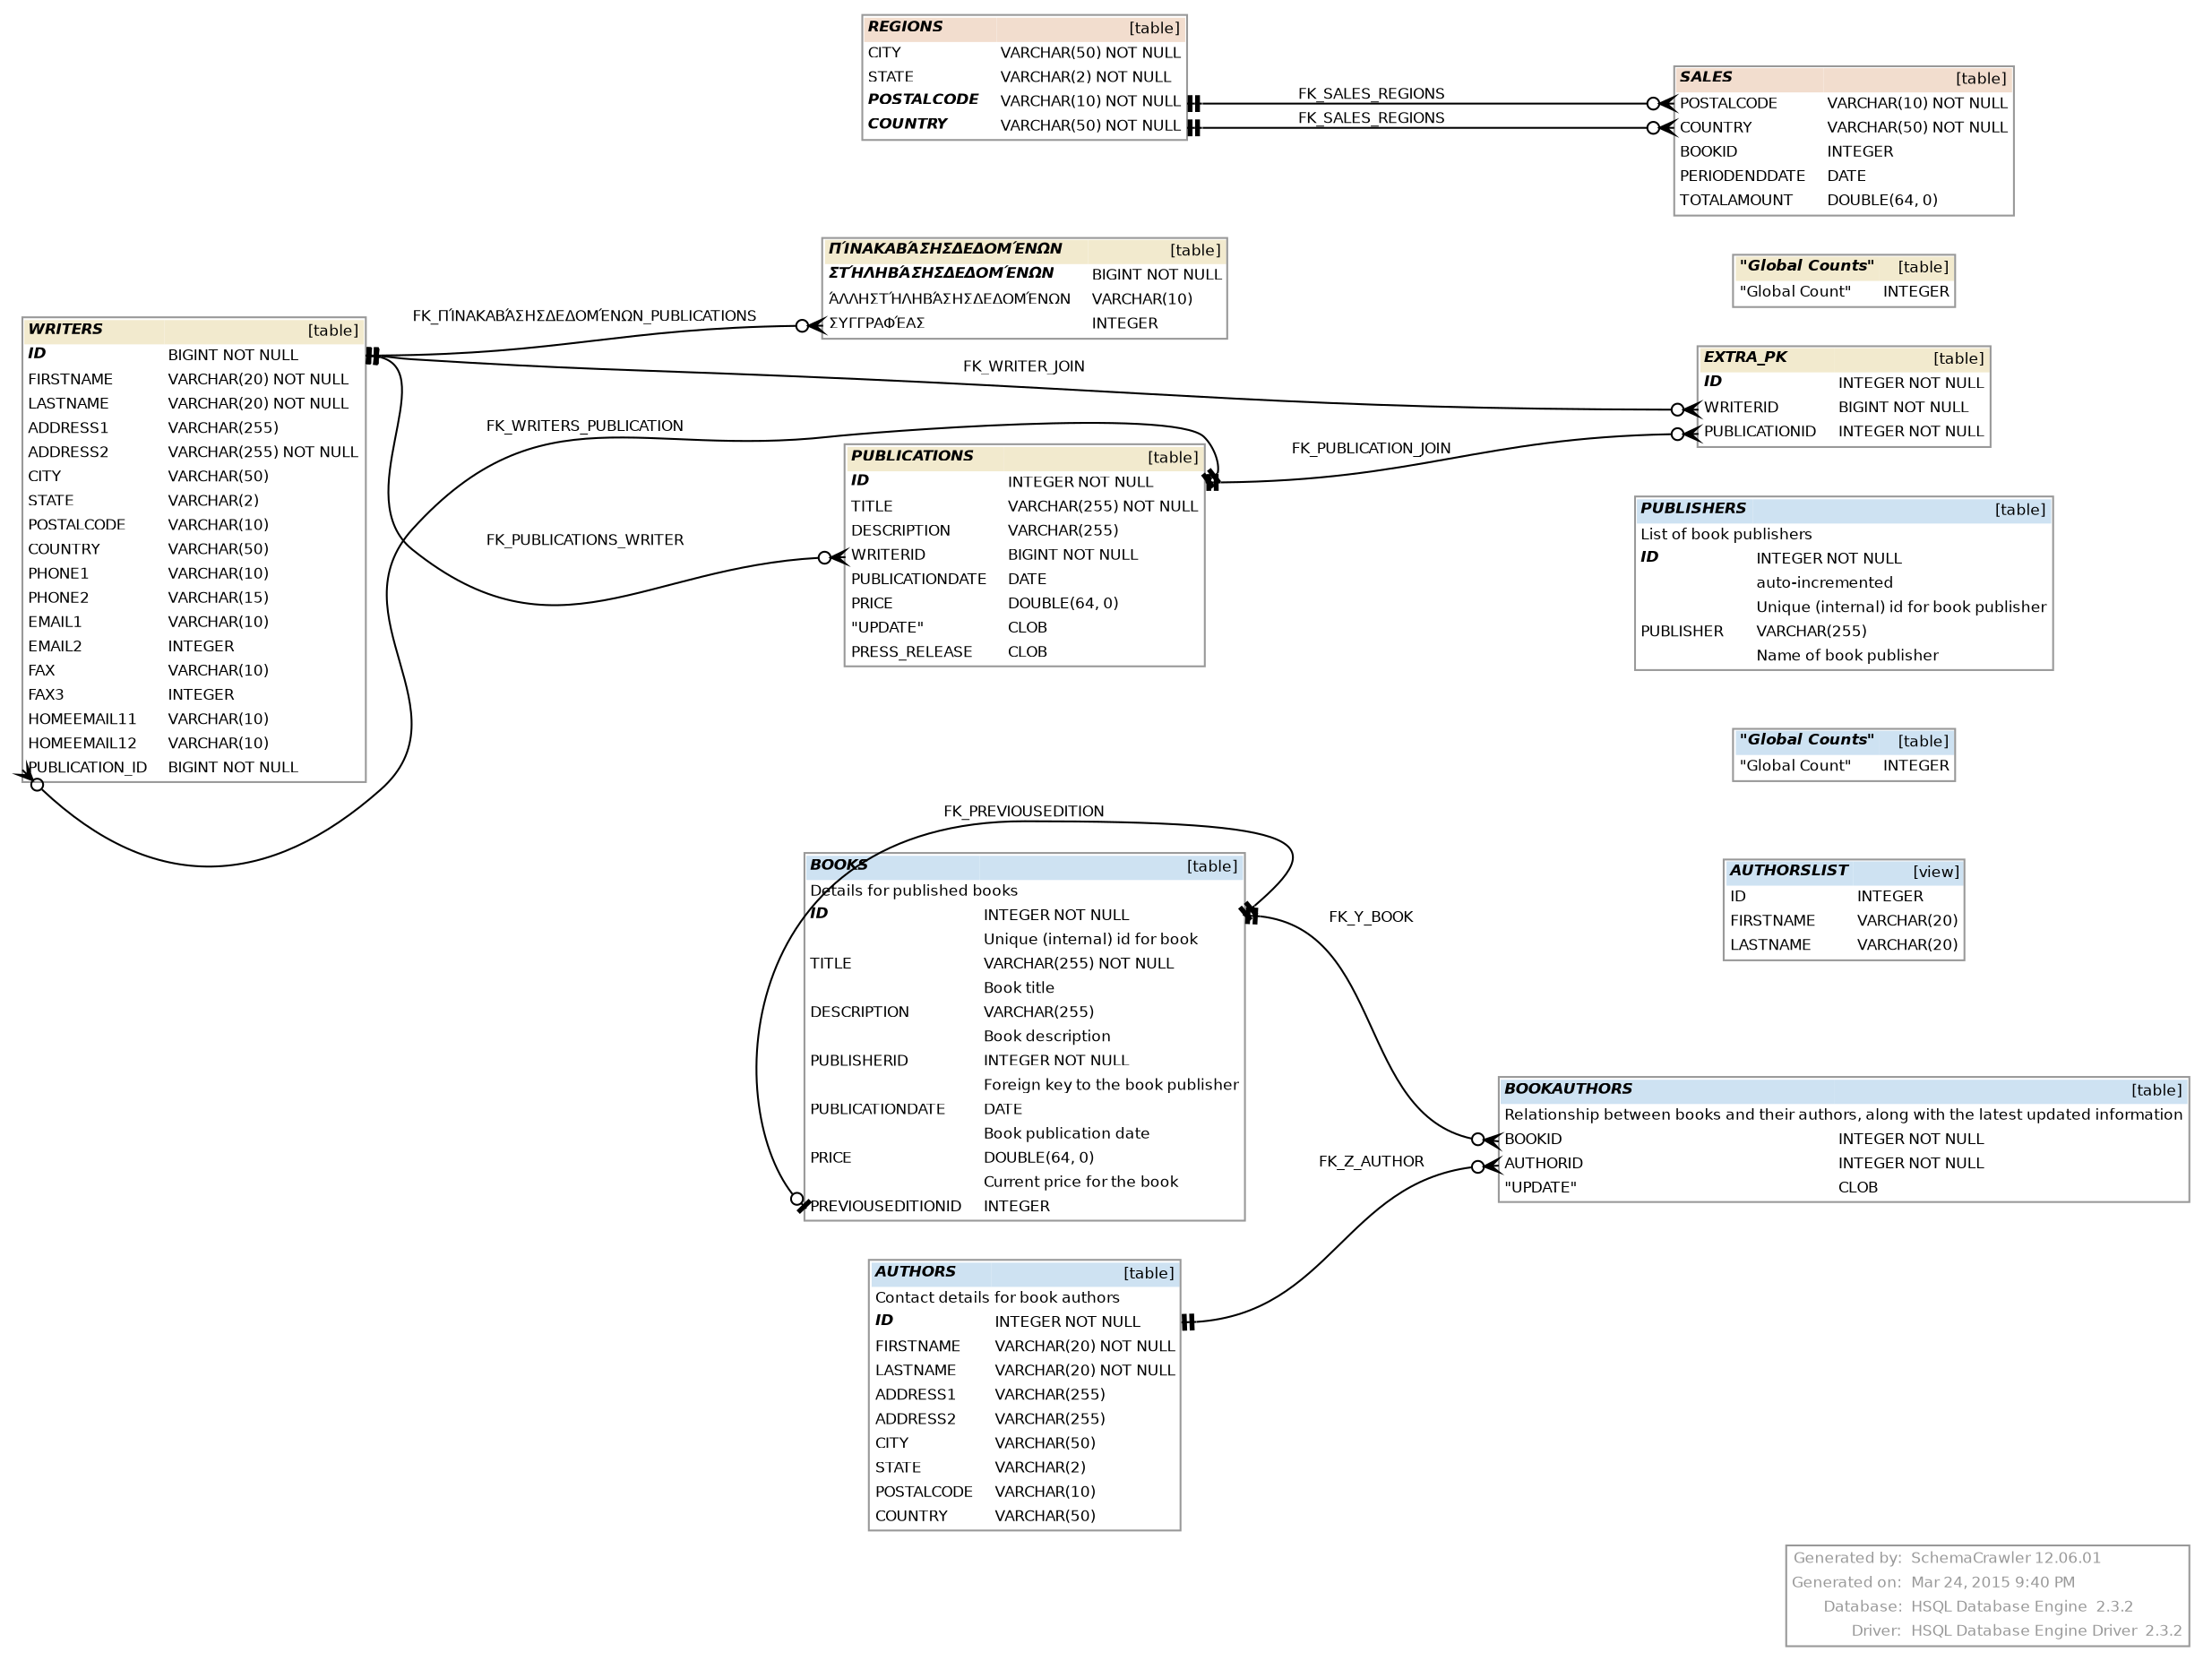 digraph "SchemaCrawler_Diagram" {

  graph [
    nodesep="0.18"
    ranksep="0.46"
    rankdir="RL"
    fontname="Helvetica"
    fontsize="8"
  ];
  
  node [
    fontname="Helvetica"
    fontsize="8"
    shape="plaintext"
  ];
  
  edge [
    fontname="Helvetica"
    fontsize="8"  
    arrowsize="0.8"
  ];


  graph [fontcolor="#999999", 
    label=<
<table color="#999999" border="1" cellborder="0" cellspacing="0">
	<tr>
		<td align='right'>Generated by:</td>
		<td align='left'>SchemaCrawler 12.06.01</td>
	</tr>
	<tr>
		<td align='right'>Generated on:</td>
		<td align='left'>Mar 24, 2015 9:40 PM</td>
	</tr>
	<tr>
		<td align='right'>Database:</td>
		<td align='left'>HSQL Database Engine  2.3.2</td>
	</tr>
	<tr>
		<td align='right'>Driver:</td>
		<td align='left'>HSQL Database Engine Driver  2.3.2</td>
	</tr>
      </table>    >
    labeljust=r
    labelloc=b
  ];

  /* PUBLIC.BOOKS.AUTHORS -=-=-=-=-=-=-=-=-=-=-=-=-=- */
  "authors_a0708ac5" [
    label=<
      <table border="1" cellborder="0" cellpadding="2" cellspacing="0" bgcolor="white" color="#999999">
	<tr>
		<td colspan='2' bgcolor='#CEE2F2' align='left'><b><i>AUTHORS</i></b></td>
		<td bgcolor='#CEE2F2' align='right'>[table]</td>
	</tr>
	<tr>
		<td colspan='3' align='left'>Contact details for book authors</td>
	</tr>
	<tr>
		<td port='id_a0708ac5.start' align='left'><b><i>ID</i></b></td>
		<td align='left'> </td>
		<td port='id_a0708ac5.end' align='left'>INTEGER NOT NULL</td>
	</tr>
	<tr>
		<td port='firstname_a0708ac5.start' align='left'>FIRSTNAME</td>
		<td align='left'> </td>
		<td port='firstname_a0708ac5.end' align='left'>VARCHAR(20) NOT NULL</td>
	</tr>
	<tr>
		<td port='lastname_a0708ac5.start' align='left'>LASTNAME</td>
		<td align='left'> </td>
		<td port='lastname_a0708ac5.end' align='left'>VARCHAR(20) NOT NULL</td>
	</tr>
	<tr>
		<td port='address1_a0708ac5.start' align='left'>ADDRESS1</td>
		<td align='left'> </td>
		<td port='address1_a0708ac5.end' align='left'>VARCHAR(255)</td>
	</tr>
	<tr>
		<td port='address2_a0708ac5.start' align='left'>ADDRESS2</td>
		<td align='left'> </td>
		<td port='address2_a0708ac5.end' align='left'>VARCHAR(255)</td>
	</tr>
	<tr>
		<td port='city_a0708ac5.start' align='left'>CITY</td>
		<td align='left'> </td>
		<td port='city_a0708ac5.end' align='left'>VARCHAR(50)</td>
	</tr>
	<tr>
		<td port='state_a0708ac5.start' align='left'>STATE</td>
		<td align='left'> </td>
		<td port='state_a0708ac5.end' align='left'>VARCHAR(2)</td>
	</tr>
	<tr>
		<td port='postalcode_a0708ac5.start' align='left'>POSTALCODE</td>
		<td align='left'> </td>
		<td port='postalcode_a0708ac5.end' align='left'>VARCHAR(10)</td>
	</tr>
	<tr>
		<td port='country_a0708ac5.start' align='left'>COUNTRY</td>
		<td align='left'> </td>
		<td port='country_a0708ac5.end' align='left'>VARCHAR(50)</td>
	</tr>
      </table>
    >
  ];

  "bookauthors_a0708ac5":"authorid_a0708ac5.start":w -> "authors_a0708ac5":"id_a0708ac5.end":e [label=<FK_Z_AUTHOR> style="solid" dir="both" arrowhead="teetee" arrowtail="crowodot"];


  /* PUBLIC.BOOKS.AUTHORSLIST -=-=-=-=-=-=-=-=-=-=-=-=-=- */
  "authorslist_a0708ac5" [
    label=<
      <table border="1" cellborder="0" cellpadding="2" cellspacing="0" bgcolor="white" color="#999999">
	<tr>
		<td colspan='2' bgcolor='#CEE2F2' align='left'><b><i>AUTHORSLIST</i></b></td>
		<td bgcolor='#CEE2F2' align='right'>[view]</td>
	</tr>
	<tr>
		<td port='id_a0708ac5.start' align='left'>ID</td>
		<td align='left'> </td>
		<td port='id_a0708ac5.end' align='left'>INTEGER</td>
	</tr>
	<tr>
		<td port='firstname_a0708ac5.start' align='left'>FIRSTNAME</td>
		<td align='left'> </td>
		<td port='firstname_a0708ac5.end' align='left'>VARCHAR(20)</td>
	</tr>
	<tr>
		<td port='lastname_a0708ac5.start' align='left'>LASTNAME</td>
		<td align='left'> </td>
		<td port='lastname_a0708ac5.end' align='left'>VARCHAR(20)</td>
	</tr>
      </table>
    >
  ];



  /* PUBLIC.BOOKS.BOOKAUTHORS -=-=-=-=-=-=-=-=-=-=-=-=-=- */
  "bookauthors_a0708ac5" [
    label=<
      <table border="1" cellborder="0" cellpadding="2" cellspacing="0" bgcolor="white" color="#999999">
	<tr>
		<td colspan='2' bgcolor='#CEE2F2' align='left'><b><i>BOOKAUTHORS</i></b></td>
		<td bgcolor='#CEE2F2' align='right'>[table]</td>
	</tr>
	<tr>
		<td colspan='3' align='left'>Relationship between books and their authors, along with the latest updated information</td>
	</tr>
	<tr>
		<td port='bookid_a0708ac5.start' align='left'>BOOKID</td>
		<td align='left'> </td>
		<td port='bookid_a0708ac5.end' align='left'>INTEGER NOT NULL</td>
	</tr>
	<tr>
		<td port='authorid_a0708ac5.start' align='left'>AUTHORID</td>
		<td align='left'> </td>
		<td port='authorid_a0708ac5.end' align='left'>INTEGER NOT NULL</td>
	</tr>
	<tr>
		<td port='update_a0708ac5.start' align='left'>"UPDATE"</td>
		<td align='left'> </td>
		<td port='update_a0708ac5.end' align='left'>CLOB</td>
	</tr>
      </table>
    >
  ];



  /* PUBLIC.BOOKS.BOOKS -=-=-=-=-=-=-=-=-=-=-=-=-=- */
  "books_a0708ac5" [
    label=<
      <table border="1" cellborder="0" cellpadding="2" cellspacing="0" bgcolor="white" color="#999999">
	<tr>
		<td colspan='2' bgcolor='#CEE2F2' align='left'><b><i>BOOKS</i></b></td>
		<td bgcolor='#CEE2F2' align='right'>[table]</td>
	</tr>
	<tr>
		<td colspan='3' align='left'>Details for published books</td>
	</tr>
	<tr>
		<td port='id_a0708ac5.start' align='left'><b><i>ID</i></b></td>
		<td align='left'> </td>
		<td port='id_a0708ac5.end' align='left'>INTEGER NOT NULL</td>
	</tr>
	<tr>
		<td align='left'></td>
		<td align='left'> </td>
		<td align='left'>Unique (internal) id for book</td>
	</tr>
	<tr>
		<td port='title_a0708ac5.start' align='left'>TITLE</td>
		<td align='left'> </td>
		<td port='title_a0708ac5.end' align='left'>VARCHAR(255) NOT NULL</td>
	</tr>
	<tr>
		<td align='left'></td>
		<td align='left'> </td>
		<td align='left'>Book title</td>
	</tr>
	<tr>
		<td port='description_a0708ac5.start' align='left'>DESCRIPTION</td>
		<td align='left'> </td>
		<td port='description_a0708ac5.end' align='left'>VARCHAR(255)</td>
	</tr>
	<tr>
		<td align='left'></td>
		<td align='left'> </td>
		<td align='left'>Book description</td>
	</tr>
	<tr>
		<td port='publisherid_a0708ac5.start' align='left'>PUBLISHERID</td>
		<td align='left'> </td>
		<td port='publisherid_a0708ac5.end' align='left'>INTEGER NOT NULL</td>
	</tr>
	<tr>
		<td align='left'></td>
		<td align='left'> </td>
		<td align='left'>Foreign key to the book publisher</td>
	</tr>
	<tr>
		<td port='publicationdate_a0708ac5.start' align='left'>PUBLICATIONDATE</td>
		<td align='left'> </td>
		<td port='publicationdate_a0708ac5.end' align='left'>DATE</td>
	</tr>
	<tr>
		<td align='left'></td>
		<td align='left'> </td>
		<td align='left'>Book publication date</td>
	</tr>
	<tr>
		<td port='price_a0708ac5.start' align='left'>PRICE</td>
		<td align='left'> </td>
		<td port='price_a0708ac5.end' align='left'>DOUBLE(64, 0)</td>
	</tr>
	<tr>
		<td align='left'></td>
		<td align='left'> </td>
		<td align='left'>Current price for the book</td>
	</tr>
	<tr>
		<td port='previouseditionid_a0708ac5.start' align='left'>PREVIOUSEDITIONID</td>
		<td align='left'> </td>
		<td port='previouseditionid_a0708ac5.end' align='left'>INTEGER</td>
	</tr>
      </table>
    >
  ];

  "bookauthors_a0708ac5":"bookid_a0708ac5.start":w -> "books_a0708ac5":"id_a0708ac5.end":e [label=<FK_Y_BOOK> style="solid" dir="both" arrowhead="teetee" arrowtail="crowodot"];
  "books_a0708ac5":"previouseditionid_a0708ac5.start":w -> "books_a0708ac5":"id_a0708ac5.end":e [label=<FK_PREVIOUSEDITION> style="solid" dir="both" arrowhead="teetee" arrowtail="teeodot"];


  /* PUBLIC.BOOKS."Global Counts" -=-=-=-=-=-=-=-=-=-=-=-=-=- */
  "globalcounts_a0708ac5" [
    label=<
      <table border="1" cellborder="0" cellpadding="2" cellspacing="0" bgcolor="white" color="#999999">
	<tr>
		<td colspan='2' bgcolor='#CEE2F2' align='left'><b><i>"Global Counts"</i></b></td>
		<td bgcolor='#CEE2F2' align='right'>[table]</td>
	</tr>
	<tr>
		<td port='globalcount_a0708ac5.start' align='left'>"Global Count"</td>
		<td align='left'> </td>
		<td port='globalcount_a0708ac5.end' align='left'>INTEGER</td>
	</tr>
      </table>
    >
  ];



  /* PUBLIC.BOOKS.PUBLISHERS -=-=-=-=-=-=-=-=-=-=-=-=-=- */
  "publishers_a0708ac5" [
    label=<
      <table border="1" cellborder="0" cellpadding="2" cellspacing="0" bgcolor="white" color="#999999">
	<tr>
		<td colspan='2' bgcolor='#CEE2F2' align='left'><b><i>PUBLISHERS</i></b></td>
		<td bgcolor='#CEE2F2' align='right'>[table]</td>
	</tr>
	<tr>
		<td colspan='3' align='left'>List of book publishers</td>
	</tr>
	<tr>
		<td port='id_a0708ac5.start' align='left'><b><i>ID</i></b></td>
		<td align='left'> </td>
		<td port='id_a0708ac5.end' align='left'>INTEGER NOT NULL</td>
	</tr>
	<tr>
		<td align='left'></td>
		<td align='left'> </td>
		<td align='left'>auto-incremented</td>
	</tr>
	<tr>
		<td align='left'></td>
		<td align='left'> </td>
		<td align='left'>Unique (internal) id for book publisher</td>
	</tr>
	<tr>
		<td port='publisher_a0708ac5.start' align='left'>PUBLISHER</td>
		<td align='left'> </td>
		<td port='publisher_a0708ac5.end' align='left'>VARCHAR(255)</td>
	</tr>
	<tr>
		<td align='left'></td>
		<td align='left'> </td>
		<td align='left'>Name of book publisher</td>
	</tr>
      </table>
    >
  ];



  /* PUBLIC.FOR_LINT.EXTRA_PK -=-=-=-=-=-=-=-=-=-=-=-=-=- */
  "extra_pk_2e5fc3be" [
    label=<
      <table border="1" cellborder="0" cellpadding="2" cellspacing="0" bgcolor="white" color="#999999">
	<tr>
		<td colspan='2' bgcolor='#F2EACE' align='left'><b><i>EXTRA_PK</i></b></td>
		<td bgcolor='#F2EACE' align='right'>[table]</td>
	</tr>
	<tr>
		<td port='id_2e5fc3be.start' align='left'><b><i>ID</i></b></td>
		<td align='left'> </td>
		<td port='id_2e5fc3be.end' align='left'>INTEGER NOT NULL</td>
	</tr>
	<tr>
		<td port='writerid_2e5fc3be.start' align='left'>WRITERID</td>
		<td align='left'> </td>
		<td port='writerid_2e5fc3be.end' align='left'>BIGINT NOT NULL</td>
	</tr>
	<tr>
		<td port='publicationid_2e5fc3be.start' align='left'>PUBLICATIONID</td>
		<td align='left'> </td>
		<td port='publicationid_2e5fc3be.end' align='left'>INTEGER NOT NULL</td>
	</tr>
      </table>
    >
  ];



  /* PUBLIC.FOR_LINT."Global Counts" -=-=-=-=-=-=-=-=-=-=-=-=-=- */
  "globalcounts_2e5fc3be" [
    label=<
      <table border="1" cellborder="0" cellpadding="2" cellspacing="0" bgcolor="white" color="#999999">
	<tr>
		<td colspan='2' bgcolor='#F2EACE' align='left'><b><i>"Global Counts"</i></b></td>
		<td bgcolor='#F2EACE' align='right'>[table]</td>
	</tr>
	<tr>
		<td port='globalcount_2e5fc3be.start' align='left'>"Global Count"</td>
		<td align='left'> </td>
		<td port='globalcount_2e5fc3be.end' align='left'>INTEGER</td>
	</tr>
      </table>
    >
  ];



  /* PUBLIC.FOR_LINT.PUBLICATIONS -=-=-=-=-=-=-=-=-=-=-=-=-=- */
  "publications_2e5fc3be" [
    label=<
      <table border="1" cellborder="0" cellpadding="2" cellspacing="0" bgcolor="white" color="#999999">
	<tr>
		<td colspan='2' bgcolor='#F2EACE' align='left'><b><i>PUBLICATIONS</i></b></td>
		<td bgcolor='#F2EACE' align='right'>[table]</td>
	</tr>
	<tr>
		<td port='id_2e5fc3be.start' align='left'><b><i>ID</i></b></td>
		<td align='left'> </td>
		<td port='id_2e5fc3be.end' align='left'>INTEGER NOT NULL</td>
	</tr>
	<tr>
		<td port='title_2e5fc3be.start' align='left'>TITLE</td>
		<td align='left'> </td>
		<td port='title_2e5fc3be.end' align='left'>VARCHAR(255) NOT NULL</td>
	</tr>
	<tr>
		<td port='description_2e5fc3be.start' align='left'>DESCRIPTION</td>
		<td align='left'> </td>
		<td port='description_2e5fc3be.end' align='left'>VARCHAR(255)</td>
	</tr>
	<tr>
		<td port='writerid_2e5fc3be.start' align='left'>WRITERID</td>
		<td align='left'> </td>
		<td port='writerid_2e5fc3be.end' align='left'>BIGINT NOT NULL</td>
	</tr>
	<tr>
		<td port='publicationdate_2e5fc3be.start' align='left'>PUBLICATIONDATE</td>
		<td align='left'> </td>
		<td port='publicationdate_2e5fc3be.end' align='left'>DATE</td>
	</tr>
	<tr>
		<td port='price_2e5fc3be.start' align='left'>PRICE</td>
		<td align='left'> </td>
		<td port='price_2e5fc3be.end' align='left'>DOUBLE(64, 0)</td>
	</tr>
	<tr>
		<td port='update_2e5fc3be.start' align='left'>"UPDATE"</td>
		<td align='left'> </td>
		<td port='update_2e5fc3be.end' align='left'>CLOB</td>
	</tr>
	<tr>
		<td port='press_release_2e5fc3be.start' align='left'>PRESS_RELEASE</td>
		<td align='left'> </td>
		<td port='press_release_2e5fc3be.end' align='left'>CLOB</td>
	</tr>
      </table>
    >
  ];

  "extra_pk_2e5fc3be":"publicationid_2e5fc3be.start":w -> "publications_2e5fc3be":"id_2e5fc3be.end":e [label=<FK_PUBLICATION_JOIN> style="solid" dir="both" arrowhead="teetee" arrowtail="crowodot"];
  "writers_2e5fc3be":"publication_id_2e5fc3be.start":w -> "publications_2e5fc3be":"id_2e5fc3be.end":e [label=<FK_WRITERS_PUBLICATION> style="solid" dir="both" arrowhead="teetee" arrowtail="crowodot"];


  /* PUBLIC.FOR_LINT.WRITERS -=-=-=-=-=-=-=-=-=-=-=-=-=- */
  "writers_2e5fc3be" [
    label=<
      <table border="1" cellborder="0" cellpadding="2" cellspacing="0" bgcolor="white" color="#999999">
	<tr>
		<td colspan='2' bgcolor='#F2EACE' align='left'><b><i>WRITERS</i></b></td>
		<td bgcolor='#F2EACE' align='right'>[table]</td>
	</tr>
	<tr>
		<td port='id_2e5fc3be.start' align='left'><b><i>ID</i></b></td>
		<td align='left'> </td>
		<td port='id_2e5fc3be.end' align='left'>BIGINT NOT NULL</td>
	</tr>
	<tr>
		<td port='firstname_2e5fc3be.start' align='left'>FIRSTNAME</td>
		<td align='left'> </td>
		<td port='firstname_2e5fc3be.end' align='left'>VARCHAR(20) NOT NULL</td>
	</tr>
	<tr>
		<td port='lastname_2e5fc3be.start' align='left'>LASTNAME</td>
		<td align='left'> </td>
		<td port='lastname_2e5fc3be.end' align='left'>VARCHAR(20) NOT NULL</td>
	</tr>
	<tr>
		<td port='address1_2e5fc3be.start' align='left'>ADDRESS1</td>
		<td align='left'> </td>
		<td port='address1_2e5fc3be.end' align='left'>VARCHAR(255)</td>
	</tr>
	<tr>
		<td port='address2_2e5fc3be.start' align='left'>ADDRESS2</td>
		<td align='left'> </td>
		<td port='address2_2e5fc3be.end' align='left'>VARCHAR(255) NOT NULL</td>
	</tr>
	<tr>
		<td port='city_2e5fc3be.start' align='left'>CITY</td>
		<td align='left'> </td>
		<td port='city_2e5fc3be.end' align='left'>VARCHAR(50)</td>
	</tr>
	<tr>
		<td port='state_2e5fc3be.start' align='left'>STATE</td>
		<td align='left'> </td>
		<td port='state_2e5fc3be.end' align='left'>VARCHAR(2)</td>
	</tr>
	<tr>
		<td port='postalcode_2e5fc3be.start' align='left'>POSTALCODE</td>
		<td align='left'> </td>
		<td port='postalcode_2e5fc3be.end' align='left'>VARCHAR(10)</td>
	</tr>
	<tr>
		<td port='country_2e5fc3be.start' align='left'>COUNTRY</td>
		<td align='left'> </td>
		<td port='country_2e5fc3be.end' align='left'>VARCHAR(50)</td>
	</tr>
	<tr>
		<td port='phone1_2e5fc3be.start' align='left'>PHONE1</td>
		<td align='left'> </td>
		<td port='phone1_2e5fc3be.end' align='left'>VARCHAR(10)</td>
	</tr>
	<tr>
		<td port='phone2_2e5fc3be.start' align='left'>PHONE2</td>
		<td align='left'> </td>
		<td port='phone2_2e5fc3be.end' align='left'>VARCHAR(15)</td>
	</tr>
	<tr>
		<td port='email1_2e5fc3be.start' align='left'>EMAIL1</td>
		<td align='left'> </td>
		<td port='email1_2e5fc3be.end' align='left'>VARCHAR(10)</td>
	</tr>
	<tr>
		<td port='email2_2e5fc3be.start' align='left'>EMAIL2</td>
		<td align='left'> </td>
		<td port='email2_2e5fc3be.end' align='left'>INTEGER</td>
	</tr>
	<tr>
		<td port='fax_2e5fc3be.start' align='left'>FAX</td>
		<td align='left'> </td>
		<td port='fax_2e5fc3be.end' align='left'>VARCHAR(10)</td>
	</tr>
	<tr>
		<td port='fax3_2e5fc3be.start' align='left'>FAX3</td>
		<td align='left'> </td>
		<td port='fax3_2e5fc3be.end' align='left'>INTEGER</td>
	</tr>
	<tr>
		<td port='homeemail11_2e5fc3be.start' align='left'>HOMEEMAIL11</td>
		<td align='left'> </td>
		<td port='homeemail11_2e5fc3be.end' align='left'>VARCHAR(10)</td>
	</tr>
	<tr>
		<td port='homeemail12_2e5fc3be.start' align='left'>HOMEEMAIL12</td>
		<td align='left'> </td>
		<td port='homeemail12_2e5fc3be.end' align='left'>VARCHAR(10)</td>
	</tr>
	<tr>
		<td port='publication_id_2e5fc3be.start' align='left'>PUBLICATION_ID</td>
		<td align='left'> </td>
		<td port='publication_id_2e5fc3be.end' align='left'>BIGINT NOT NULL</td>
	</tr>
      </table>
    >
  ];

  "extra_pk_2e5fc3be":"writerid_2e5fc3be.start":w -> "writers_2e5fc3be":"id_2e5fc3be.end":e [label=<FK_WRITER_JOIN> style="solid" dir="both" arrowhead="teetee" arrowtail="crowodot"];
  "publications_2e5fc3be":"writerid_2e5fc3be.start":w -> "writers_2e5fc3be":"id_2e5fc3be.end":e [label=<FK_PUBLICATIONS_WRITER> style="solid" dir="both" arrowhead="teetee" arrowtail="crowodot"];
  "πίνακαβάσησδεδομένων_2e5fc3be":"συγγραφέασ_2e5fc3be.start":w -> "writers_2e5fc3be":"id_2e5fc3be.end":e [label=<FK_ΠΊΝΑΚΑΒΆΣΗΣΔΕΔΟΜΈΝΩΝ_PUBLICATIONS> style="solid" dir="both" arrowhead="teetee" arrowtail="crowodot"];


  /* PUBLIC.FOR_LINT.ΠΊΝΑΚΑΒΆΣΗΣΔΕΔΟΜΈΝΩΝ -=-=-=-=-=-=-=-=-=-=-=-=-=- */
  "πίνακαβάσησδεδομένων_2e5fc3be" [
    label=<
      <table border="1" cellborder="0" cellpadding="2" cellspacing="0" bgcolor="white" color="#999999">
	<tr>
		<td colspan='2' bgcolor='#F2EACE' align='left'><b><i>ΠΊΝΑΚΑΒΆΣΗΣΔΕΔΟΜΈΝΩΝ</i></b></td>
		<td bgcolor='#F2EACE' align='right'>[table]</td>
	</tr>
	<tr>
		<td port='στήληβάσησδεδομένων_2e5fc3be.start' align='left'><b><i>ΣΤΉΛΗΒΆΣΗΣΔΕΔΟΜΈΝΩΝ</i></b></td>
		<td align='left'> </td>
		<td port='στήληβάσησδεδομένων_2e5fc3be.end' align='left'>BIGINT NOT NULL</td>
	</tr>
	<tr>
		<td port='άλληστήληβάσησδεδομένων_2e5fc3be.start' align='left'>ΆΛΛΗΣΤΉΛΗΒΆΣΗΣΔΕΔΟΜΈΝΩΝ</td>
		<td align='left'> </td>
		<td port='άλληστήληβάσησδεδομένων_2e5fc3be.end' align='left'>VARCHAR(10)</td>
	</tr>
	<tr>
		<td port='συγγραφέασ_2e5fc3be.start' align='left'>ΣΥΓΓΡΑΦΈΑΣ</td>
		<td align='left'> </td>
		<td port='συγγραφέασ_2e5fc3be.end' align='left'>INTEGER</td>
	</tr>
      </table>
    >
  ];



  /* PUBLIC."PUBLISHER SALES".REGIONS -=-=-=-=-=-=-=-=-=-=-=-=-=- */
  "regions_ad084f57" [
    label=<
      <table border="1" cellborder="0" cellpadding="2" cellspacing="0" bgcolor="white" color="#999999">
	<tr>
		<td colspan='2' bgcolor='#F2DDCE' align='left'><b><i>REGIONS</i></b></td>
		<td bgcolor='#F2DDCE' align='right'>[table]</td>
	</tr>
	<tr>
		<td port='city_ad084f57.start' align='left'>CITY</td>
		<td align='left'> </td>
		<td port='city_ad084f57.end' align='left'>VARCHAR(50) NOT NULL</td>
	</tr>
	<tr>
		<td port='state_ad084f57.start' align='left'>STATE</td>
		<td align='left'> </td>
		<td port='state_ad084f57.end' align='left'>VARCHAR(2) NOT NULL</td>
	</tr>
	<tr>
		<td port='postalcode_ad084f57.start' align='left'><b><i>POSTALCODE</i></b></td>
		<td align='left'> </td>
		<td port='postalcode_ad084f57.end' align='left'>VARCHAR(10) NOT NULL</td>
	</tr>
	<tr>
		<td port='country_ad084f57.start' align='left'><b><i>COUNTRY</i></b></td>
		<td align='left'> </td>
		<td port='country_ad084f57.end' align='left'>VARCHAR(50) NOT NULL</td>
	</tr>
      </table>
    >
  ];

  "sales_ad084f57":"postalcode_ad084f57.start":w -> "regions_ad084f57":"postalcode_ad084f57.end":e [label=<FK_SALES_REGIONS> style="solid" dir="both" arrowhead="teetee" arrowtail="crowodot"];
  "sales_ad084f57":"country_ad084f57.start":w -> "regions_ad084f57":"country_ad084f57.end":e [label=<FK_SALES_REGIONS> style="solid" dir="both" arrowhead="teetee" arrowtail="crowodot"];


  /* PUBLIC."PUBLISHER SALES".SALES -=-=-=-=-=-=-=-=-=-=-=-=-=- */
  "sales_ad084f57" [
    label=<
      <table border="1" cellborder="0" cellpadding="2" cellspacing="0" bgcolor="white" color="#999999">
	<tr>
		<td colspan='2' bgcolor='#F2DDCE' align='left'><b><i>SALES</i></b></td>
		<td bgcolor='#F2DDCE' align='right'>[table]</td>
	</tr>
	<tr>
		<td port='postalcode_ad084f57.start' align='left'>POSTALCODE</td>
		<td align='left'> </td>
		<td port='postalcode_ad084f57.end' align='left'>VARCHAR(10) NOT NULL</td>
	</tr>
	<tr>
		<td port='country_ad084f57.start' align='left'>COUNTRY</td>
		<td align='left'> </td>
		<td port='country_ad084f57.end' align='left'>VARCHAR(50) NOT NULL</td>
	</tr>
	<tr>
		<td port='bookid_ad084f57.start' align='left'>BOOKID</td>
		<td align='left'> </td>
		<td port='bookid_ad084f57.end' align='left'>INTEGER</td>
	</tr>
	<tr>
		<td port='periodenddate_ad084f57.start' align='left'>PERIODENDDATE</td>
		<td align='left'> </td>
		<td port='periodenddate_ad084f57.end' align='left'>DATE</td>
	</tr>
	<tr>
		<td port='totalamount_ad084f57.start' align='left'>TOTALAMOUNT</td>
		<td align='left'> </td>
		<td port='totalamount_ad084f57.end' align='left'>DOUBLE(64, 0)</td>
	</tr>
      </table>
    >
  ];



}
